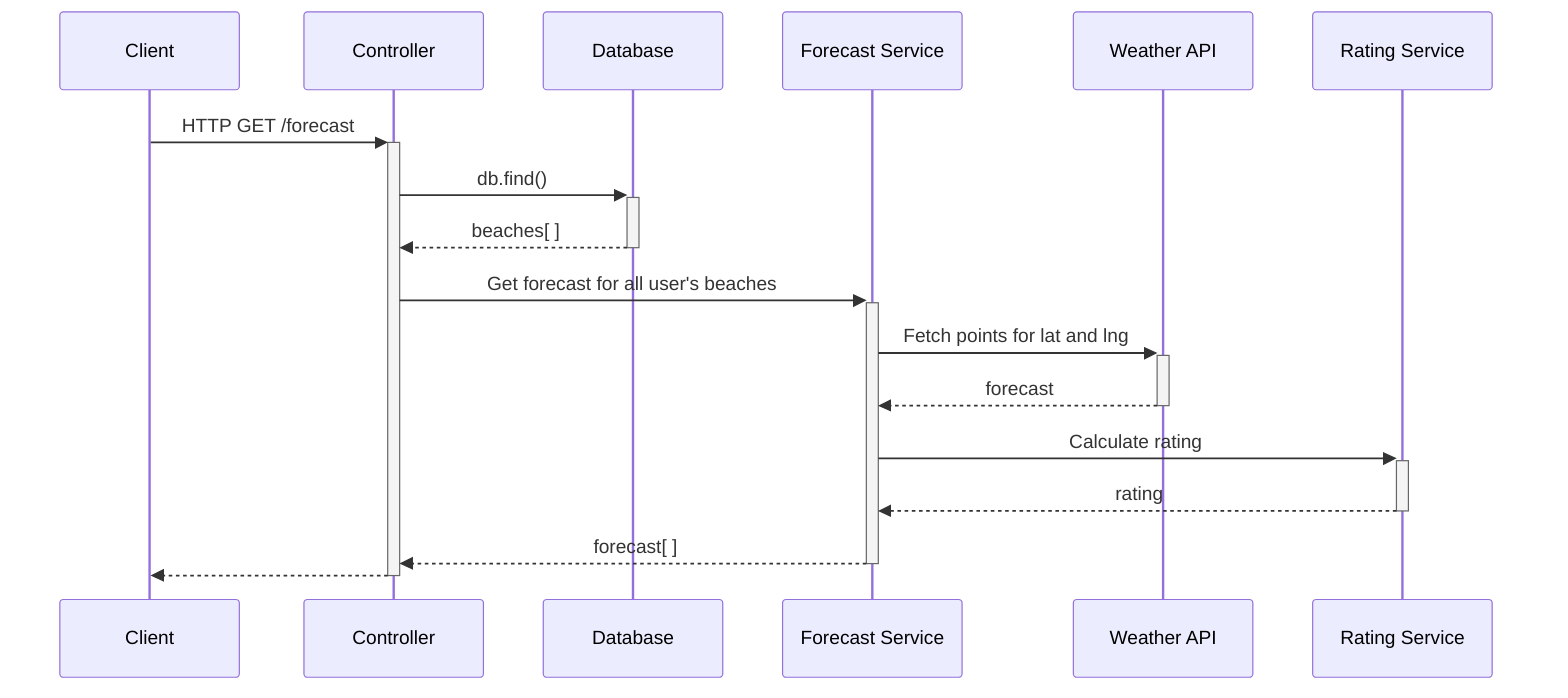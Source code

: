 sequenceDiagram
    participant Client
    participant Controller
    participant Database
    participant Forecast Service
    participant Weather API
    participant Rating Service

    Client ->>+ Controller: HTTP GET /forecast
    Controller ->>+ Database: db.find()
    Database -->>- Controller: beaches[ ]
    Controller ->>+ Forecast Service: Get forecast for all user's beaches
    Forecast Service ->>+ Weather API: Fetch points for lat and lng
    Weather API -->>- Forecast Service: forecast
    Forecast Service ->>+ Rating Service: Calculate rating
    Rating Service -->>- Forecast Service: rating
    Forecast Service -->>- Controller: forecast[ ]
    Controller -->>- Client: